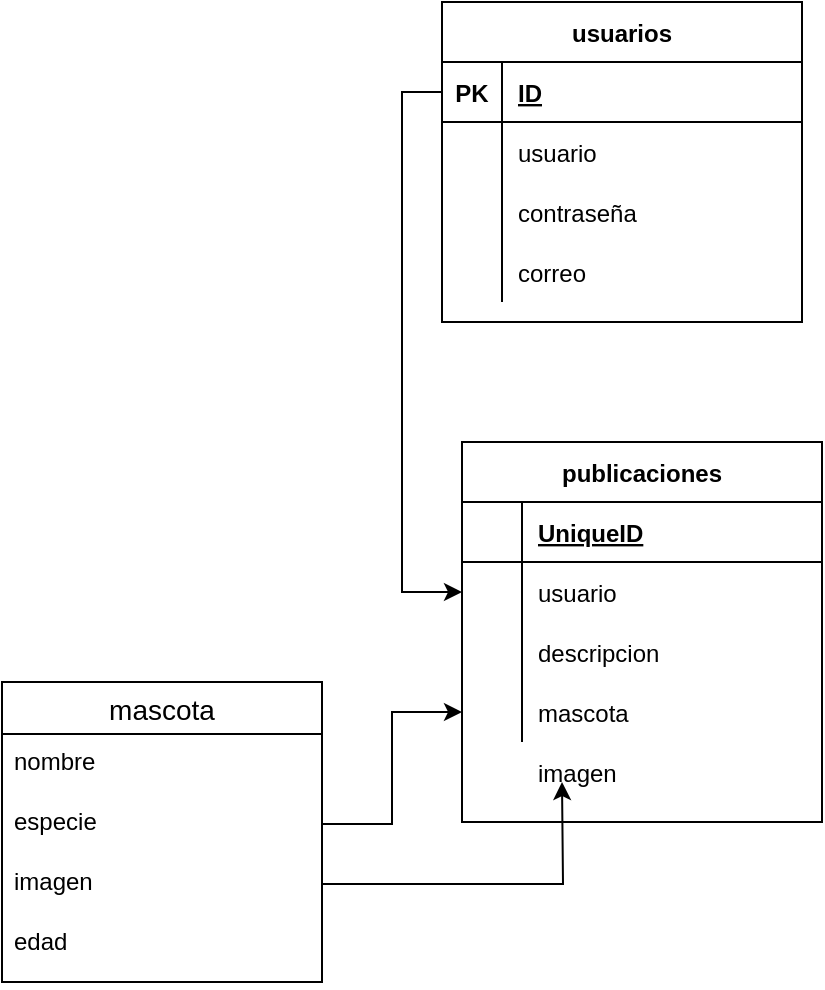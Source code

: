 <mxfile version="19.0.1" type="github">
  <diagram id="tf0nnZMkTaQ4MRcFAYoU" name="Page-1">
    <mxGraphModel dx="1061" dy="568" grid="1" gridSize="10" guides="1" tooltips="1" connect="1" arrows="1" fold="1" page="1" pageScale="1" pageWidth="827" pageHeight="1169" math="0" shadow="0">
      <root>
        <mxCell id="0" />
        <mxCell id="1" parent="0" />
        <mxCell id="z2BeKU7aiHDCnOHgxElb-13" value="usuarios" style="shape=table;startSize=30;container=1;collapsible=1;childLayout=tableLayout;fixedRows=1;rowLines=0;fontStyle=1;align=center;resizeLast=1;" vertex="1" parent="1">
          <mxGeometry x="360" y="40" width="180" height="160" as="geometry">
            <mxRectangle x="360" y="40" width="80" height="30" as="alternateBounds" />
          </mxGeometry>
        </mxCell>
        <mxCell id="z2BeKU7aiHDCnOHgxElb-14" value="" style="shape=tableRow;horizontal=0;startSize=0;swimlaneHead=0;swimlaneBody=0;fillColor=none;collapsible=0;dropTarget=0;points=[[0,0.5],[1,0.5]];portConstraint=eastwest;top=0;left=0;right=0;bottom=1;" vertex="1" parent="z2BeKU7aiHDCnOHgxElb-13">
          <mxGeometry y="30" width="180" height="30" as="geometry" />
        </mxCell>
        <mxCell id="z2BeKU7aiHDCnOHgxElb-15" value="PK" style="shape=partialRectangle;connectable=0;fillColor=none;top=0;left=0;bottom=0;right=0;fontStyle=1;overflow=hidden;" vertex="1" parent="z2BeKU7aiHDCnOHgxElb-14">
          <mxGeometry width="30" height="30" as="geometry">
            <mxRectangle width="30" height="30" as="alternateBounds" />
          </mxGeometry>
        </mxCell>
        <mxCell id="z2BeKU7aiHDCnOHgxElb-16" value="ID" style="shape=partialRectangle;connectable=0;fillColor=none;top=0;left=0;bottom=0;right=0;align=left;spacingLeft=6;fontStyle=5;overflow=hidden;" vertex="1" parent="z2BeKU7aiHDCnOHgxElb-14">
          <mxGeometry x="30" width="150" height="30" as="geometry">
            <mxRectangle width="150" height="30" as="alternateBounds" />
          </mxGeometry>
        </mxCell>
        <mxCell id="z2BeKU7aiHDCnOHgxElb-17" value="" style="shape=tableRow;horizontal=0;startSize=0;swimlaneHead=0;swimlaneBody=0;fillColor=none;collapsible=0;dropTarget=0;points=[[0,0.5],[1,0.5]];portConstraint=eastwest;top=0;left=0;right=0;bottom=0;" vertex="1" parent="z2BeKU7aiHDCnOHgxElb-13">
          <mxGeometry y="60" width="180" height="30" as="geometry" />
        </mxCell>
        <mxCell id="z2BeKU7aiHDCnOHgxElb-18" value="" style="shape=partialRectangle;connectable=0;fillColor=none;top=0;left=0;bottom=0;right=0;editable=1;overflow=hidden;" vertex="1" parent="z2BeKU7aiHDCnOHgxElb-17">
          <mxGeometry width="30" height="30" as="geometry">
            <mxRectangle width="30" height="30" as="alternateBounds" />
          </mxGeometry>
        </mxCell>
        <mxCell id="z2BeKU7aiHDCnOHgxElb-19" value="usuario" style="shape=partialRectangle;connectable=0;fillColor=none;top=0;left=0;bottom=0;right=0;align=left;spacingLeft=6;overflow=hidden;" vertex="1" parent="z2BeKU7aiHDCnOHgxElb-17">
          <mxGeometry x="30" width="150" height="30" as="geometry">
            <mxRectangle width="150" height="30" as="alternateBounds" />
          </mxGeometry>
        </mxCell>
        <mxCell id="z2BeKU7aiHDCnOHgxElb-20" value="" style="shape=tableRow;horizontal=0;startSize=0;swimlaneHead=0;swimlaneBody=0;fillColor=none;collapsible=0;dropTarget=0;points=[[0,0.5],[1,0.5]];portConstraint=eastwest;top=0;left=0;right=0;bottom=0;" vertex="1" parent="z2BeKU7aiHDCnOHgxElb-13">
          <mxGeometry y="90" width="180" height="30" as="geometry" />
        </mxCell>
        <mxCell id="z2BeKU7aiHDCnOHgxElb-21" value="" style="shape=partialRectangle;connectable=0;fillColor=none;top=0;left=0;bottom=0;right=0;editable=1;overflow=hidden;" vertex="1" parent="z2BeKU7aiHDCnOHgxElb-20">
          <mxGeometry width="30" height="30" as="geometry">
            <mxRectangle width="30" height="30" as="alternateBounds" />
          </mxGeometry>
        </mxCell>
        <mxCell id="z2BeKU7aiHDCnOHgxElb-22" value="contraseña" style="shape=partialRectangle;connectable=0;fillColor=none;top=0;left=0;bottom=0;right=0;align=left;spacingLeft=6;overflow=hidden;" vertex="1" parent="z2BeKU7aiHDCnOHgxElb-20">
          <mxGeometry x="30" width="150" height="30" as="geometry">
            <mxRectangle width="150" height="30" as="alternateBounds" />
          </mxGeometry>
        </mxCell>
        <mxCell id="z2BeKU7aiHDCnOHgxElb-23" value="" style="shape=tableRow;horizontal=0;startSize=0;swimlaneHead=0;swimlaneBody=0;fillColor=none;collapsible=0;dropTarget=0;points=[[0,0.5],[1,0.5]];portConstraint=eastwest;top=0;left=0;right=0;bottom=0;" vertex="1" parent="z2BeKU7aiHDCnOHgxElb-13">
          <mxGeometry y="120" width="180" height="30" as="geometry" />
        </mxCell>
        <mxCell id="z2BeKU7aiHDCnOHgxElb-24" value="" style="shape=partialRectangle;connectable=0;fillColor=none;top=0;left=0;bottom=0;right=0;editable=1;overflow=hidden;" vertex="1" parent="z2BeKU7aiHDCnOHgxElb-23">
          <mxGeometry width="30" height="30" as="geometry">
            <mxRectangle width="30" height="30" as="alternateBounds" />
          </mxGeometry>
        </mxCell>
        <mxCell id="z2BeKU7aiHDCnOHgxElb-25" value="correo" style="shape=partialRectangle;connectable=0;fillColor=none;top=0;left=0;bottom=0;right=0;align=left;spacingLeft=6;overflow=hidden;" vertex="1" parent="z2BeKU7aiHDCnOHgxElb-23">
          <mxGeometry x="30" width="150" height="30" as="geometry">
            <mxRectangle width="150" height="30" as="alternateBounds" />
          </mxGeometry>
        </mxCell>
        <mxCell id="z2BeKU7aiHDCnOHgxElb-26" value="publicaciones" style="shape=table;startSize=30;container=1;collapsible=1;childLayout=tableLayout;fixedRows=1;rowLines=0;fontStyle=1;align=center;resizeLast=1;" vertex="1" parent="1">
          <mxGeometry x="370" y="260" width="180" height="190" as="geometry" />
        </mxCell>
        <mxCell id="z2BeKU7aiHDCnOHgxElb-27" value="" style="shape=tableRow;horizontal=0;startSize=0;swimlaneHead=0;swimlaneBody=0;fillColor=none;collapsible=0;dropTarget=0;points=[[0,0.5],[1,0.5]];portConstraint=eastwest;top=0;left=0;right=0;bottom=1;" vertex="1" parent="z2BeKU7aiHDCnOHgxElb-26">
          <mxGeometry y="30" width="180" height="30" as="geometry" />
        </mxCell>
        <mxCell id="z2BeKU7aiHDCnOHgxElb-28" value="" style="shape=partialRectangle;connectable=0;fillColor=none;top=0;left=0;bottom=0;right=0;fontStyle=1;overflow=hidden;" vertex="1" parent="z2BeKU7aiHDCnOHgxElb-27">
          <mxGeometry width="30" height="30" as="geometry">
            <mxRectangle width="30" height="30" as="alternateBounds" />
          </mxGeometry>
        </mxCell>
        <mxCell id="z2BeKU7aiHDCnOHgxElb-29" value="UniqueID" style="shape=partialRectangle;connectable=0;fillColor=none;top=0;left=0;bottom=0;right=0;align=left;spacingLeft=6;fontStyle=5;overflow=hidden;" vertex="1" parent="z2BeKU7aiHDCnOHgxElb-27">
          <mxGeometry x="30" width="150" height="30" as="geometry">
            <mxRectangle width="150" height="30" as="alternateBounds" />
          </mxGeometry>
        </mxCell>
        <mxCell id="z2BeKU7aiHDCnOHgxElb-30" value="" style="shape=tableRow;horizontal=0;startSize=0;swimlaneHead=0;swimlaneBody=0;fillColor=none;collapsible=0;dropTarget=0;points=[[0,0.5],[1,0.5]];portConstraint=eastwest;top=0;left=0;right=0;bottom=0;" vertex="1" parent="z2BeKU7aiHDCnOHgxElb-26">
          <mxGeometry y="60" width="180" height="30" as="geometry" />
        </mxCell>
        <mxCell id="z2BeKU7aiHDCnOHgxElb-31" value="" style="shape=partialRectangle;connectable=0;fillColor=none;top=0;left=0;bottom=0;right=0;editable=1;overflow=hidden;" vertex="1" parent="z2BeKU7aiHDCnOHgxElb-30">
          <mxGeometry width="30" height="30" as="geometry">
            <mxRectangle width="30" height="30" as="alternateBounds" />
          </mxGeometry>
        </mxCell>
        <mxCell id="z2BeKU7aiHDCnOHgxElb-32" value="usuario" style="shape=partialRectangle;connectable=0;fillColor=none;top=0;left=0;bottom=0;right=0;align=left;spacingLeft=6;overflow=hidden;" vertex="1" parent="z2BeKU7aiHDCnOHgxElb-30">
          <mxGeometry x="30" width="150" height="30" as="geometry">
            <mxRectangle width="150" height="30" as="alternateBounds" />
          </mxGeometry>
        </mxCell>
        <mxCell id="z2BeKU7aiHDCnOHgxElb-33" value="" style="shape=tableRow;horizontal=0;startSize=0;swimlaneHead=0;swimlaneBody=0;fillColor=none;collapsible=0;dropTarget=0;points=[[0,0.5],[1,0.5]];portConstraint=eastwest;top=0;left=0;right=0;bottom=0;" vertex="1" parent="z2BeKU7aiHDCnOHgxElb-26">
          <mxGeometry y="90" width="180" height="30" as="geometry" />
        </mxCell>
        <mxCell id="z2BeKU7aiHDCnOHgxElb-34" value="" style="shape=partialRectangle;connectable=0;fillColor=none;top=0;left=0;bottom=0;right=0;editable=1;overflow=hidden;" vertex="1" parent="z2BeKU7aiHDCnOHgxElb-33">
          <mxGeometry width="30" height="30" as="geometry">
            <mxRectangle width="30" height="30" as="alternateBounds" />
          </mxGeometry>
        </mxCell>
        <mxCell id="z2BeKU7aiHDCnOHgxElb-35" value="descripcion" style="shape=partialRectangle;connectable=0;fillColor=none;top=0;left=0;bottom=0;right=0;align=left;spacingLeft=6;overflow=hidden;" vertex="1" parent="z2BeKU7aiHDCnOHgxElb-33">
          <mxGeometry x="30" width="150" height="30" as="geometry">
            <mxRectangle width="150" height="30" as="alternateBounds" />
          </mxGeometry>
        </mxCell>
        <mxCell id="z2BeKU7aiHDCnOHgxElb-36" value="" style="shape=tableRow;horizontal=0;startSize=0;swimlaneHead=0;swimlaneBody=0;fillColor=none;collapsible=0;dropTarget=0;points=[[0,0.5],[1,0.5]];portConstraint=eastwest;top=0;left=0;right=0;bottom=0;" vertex="1" parent="z2BeKU7aiHDCnOHgxElb-26">
          <mxGeometry y="120" width="180" height="30" as="geometry" />
        </mxCell>
        <mxCell id="z2BeKU7aiHDCnOHgxElb-37" value="" style="shape=partialRectangle;connectable=0;fillColor=none;top=0;left=0;bottom=0;right=0;editable=1;overflow=hidden;" vertex="1" parent="z2BeKU7aiHDCnOHgxElb-36">
          <mxGeometry width="30" height="30" as="geometry">
            <mxRectangle width="30" height="30" as="alternateBounds" />
          </mxGeometry>
        </mxCell>
        <mxCell id="z2BeKU7aiHDCnOHgxElb-38" value="mascota" style="shape=partialRectangle;connectable=0;fillColor=none;top=0;left=0;bottom=0;right=0;align=left;spacingLeft=6;overflow=hidden;" vertex="1" parent="z2BeKU7aiHDCnOHgxElb-36">
          <mxGeometry x="30" width="150" height="30" as="geometry">
            <mxRectangle width="150" height="30" as="alternateBounds" />
          </mxGeometry>
        </mxCell>
        <mxCell id="z2BeKU7aiHDCnOHgxElb-39" style="edgeStyle=orthogonalEdgeStyle;rounded=0;orthogonalLoop=1;jettySize=auto;html=1;exitX=0;exitY=0.5;exitDx=0;exitDy=0;" edge="1" parent="1" source="z2BeKU7aiHDCnOHgxElb-14" target="z2BeKU7aiHDCnOHgxElb-30">
          <mxGeometry relative="1" as="geometry" />
        </mxCell>
        <mxCell id="z2BeKU7aiHDCnOHgxElb-41" value="imagen" style="shape=partialRectangle;connectable=0;fillColor=none;top=0;left=0;bottom=0;right=0;align=left;spacingLeft=6;overflow=hidden;" vertex="1" parent="1">
          <mxGeometry x="400" y="410" width="150" height="30" as="geometry">
            <mxRectangle width="150" height="30" as="alternateBounds" />
          </mxGeometry>
        </mxCell>
        <mxCell id="z2BeKU7aiHDCnOHgxElb-42" value="mascota" style="swimlane;fontStyle=0;childLayout=stackLayout;horizontal=1;startSize=26;horizontalStack=0;resizeParent=1;resizeParentMax=0;resizeLast=0;collapsible=1;marginBottom=0;align=center;fontSize=14;" vertex="1" parent="1">
          <mxGeometry x="140" y="380" width="160" height="150" as="geometry" />
        </mxCell>
        <mxCell id="z2BeKU7aiHDCnOHgxElb-43" value="nombre" style="text;strokeColor=none;fillColor=none;spacingLeft=4;spacingRight=4;overflow=hidden;rotatable=0;points=[[0,0.5],[1,0.5]];portConstraint=eastwest;fontSize=12;" vertex="1" parent="z2BeKU7aiHDCnOHgxElb-42">
          <mxGeometry y="26" width="160" height="30" as="geometry" />
        </mxCell>
        <mxCell id="z2BeKU7aiHDCnOHgxElb-44" value="especie" style="text;strokeColor=none;fillColor=none;spacingLeft=4;spacingRight=4;overflow=hidden;rotatable=0;points=[[0,0.5],[1,0.5]];portConstraint=eastwest;fontSize=12;" vertex="1" parent="z2BeKU7aiHDCnOHgxElb-42">
          <mxGeometry y="56" width="160" height="30" as="geometry" />
        </mxCell>
        <mxCell id="z2BeKU7aiHDCnOHgxElb-46" value="imagen" style="text;strokeColor=none;fillColor=none;spacingLeft=4;spacingRight=4;overflow=hidden;rotatable=0;points=[[0,0.5],[1,0.5]];portConstraint=eastwest;fontSize=12;" vertex="1" parent="z2BeKU7aiHDCnOHgxElb-42">
          <mxGeometry y="86" width="160" height="30" as="geometry" />
        </mxCell>
        <mxCell id="z2BeKU7aiHDCnOHgxElb-45" value="edad" style="text;strokeColor=none;fillColor=none;spacingLeft=4;spacingRight=4;overflow=hidden;rotatable=0;points=[[0,0.5],[1,0.5]];portConstraint=eastwest;fontSize=12;" vertex="1" parent="z2BeKU7aiHDCnOHgxElb-42">
          <mxGeometry y="116" width="160" height="34" as="geometry" />
        </mxCell>
        <mxCell id="z2BeKU7aiHDCnOHgxElb-49" style="edgeStyle=orthogonalEdgeStyle;rounded=0;orthogonalLoop=1;jettySize=auto;html=1;" edge="1" parent="1" source="z2BeKU7aiHDCnOHgxElb-44" target="z2BeKU7aiHDCnOHgxElb-36">
          <mxGeometry relative="1" as="geometry" />
        </mxCell>
        <mxCell id="z2BeKU7aiHDCnOHgxElb-50" style="edgeStyle=orthogonalEdgeStyle;rounded=0;orthogonalLoop=1;jettySize=auto;html=1;exitX=1;exitY=0.5;exitDx=0;exitDy=0;" edge="1" parent="1" source="z2BeKU7aiHDCnOHgxElb-46">
          <mxGeometry relative="1" as="geometry">
            <mxPoint x="420" y="430" as="targetPoint" />
          </mxGeometry>
        </mxCell>
      </root>
    </mxGraphModel>
  </diagram>
</mxfile>
